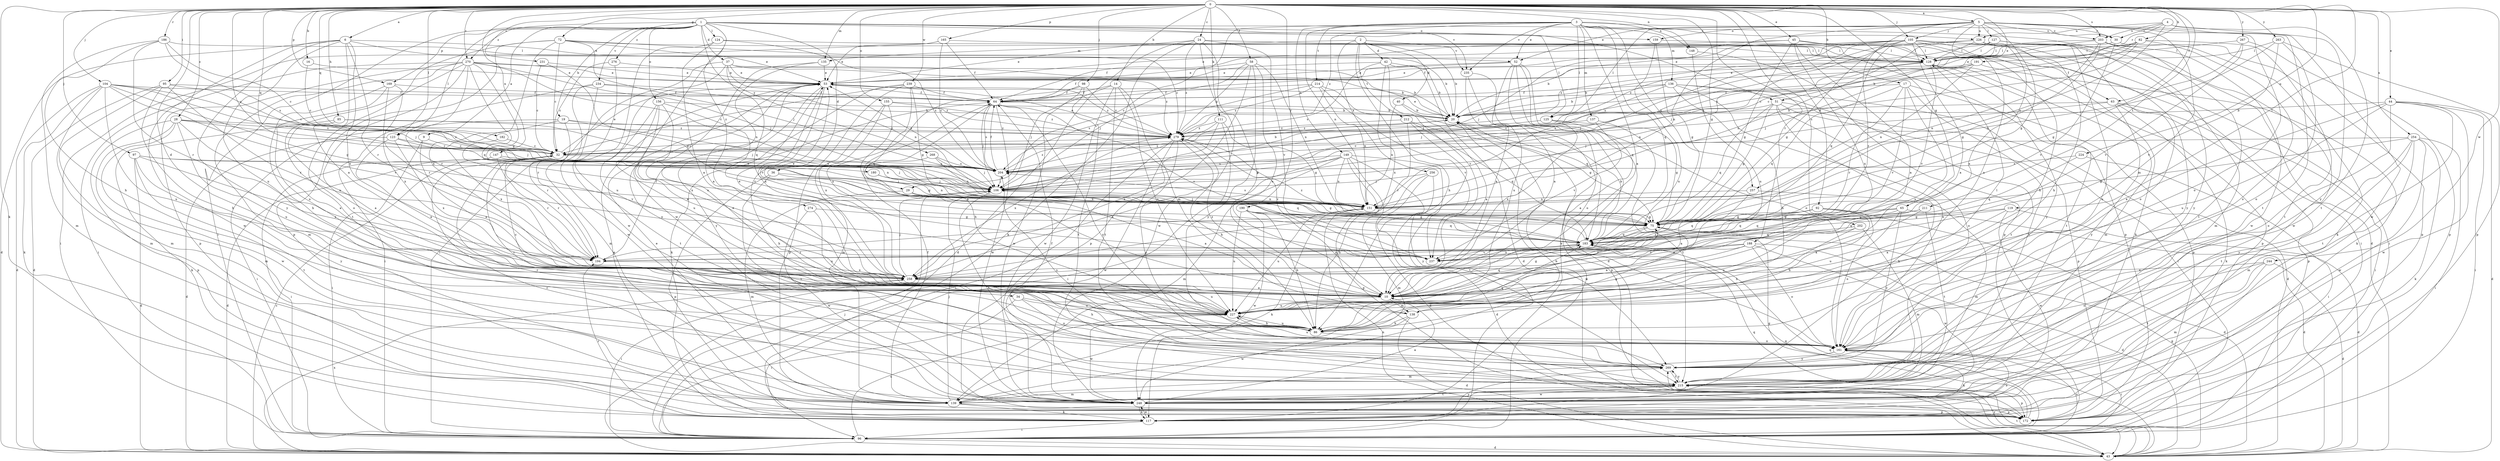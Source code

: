 strict digraph  {
0;
1;
2;
3;
4;
5;
6;
9;
10;
14;
16;
17;
19;
20;
24;
28;
29;
30;
32;
34;
36;
37;
40;
42;
43;
44;
45;
51;
52;
53;
58;
63;
64;
65;
72;
75;
82;
85;
86;
92;
95;
96;
97;
98;
104;
105;
106;
111;
117;
119;
123;
124;
125;
127;
128;
135;
136;
137;
138;
139;
147;
148;
149;
151;
155;
156;
159;
161;
165;
169;
172;
180;
182;
183;
186;
188;
190;
191;
194;
202;
203;
204;
211;
212;
214;
215;
224;
226;
227;
231;
234;
235;
237;
239;
244;
248;
254;
256;
257;
258;
263;
267;
268;
269;
270;
274;
276;
279;
0 -> 5  [label=a];
0 -> 6  [label=a];
0 -> 14  [label=b];
0 -> 16  [label=b];
0 -> 17  [label=b];
0 -> 24  [label=c];
0 -> 28  [label=c];
0 -> 29  [label=c];
0 -> 34  [label=d];
0 -> 44  [label=e];
0 -> 45  [label=e];
0 -> 51  [label=e];
0 -> 58  [label=f];
0 -> 63  [label=f];
0 -> 65  [label=g];
0 -> 72  [label=g];
0 -> 75  [label=g];
0 -> 82  [label=h];
0 -> 85  [label=h];
0 -> 92  [label=i];
0 -> 95  [label=i];
0 -> 97  [label=j];
0 -> 98  [label=j];
0 -> 104  [label=j];
0 -> 105  [label=j];
0 -> 111  [label=k];
0 -> 117  [label=k];
0 -> 119  [label=l];
0 -> 123  [label=l];
0 -> 135  [label=m];
0 -> 147  [label=n];
0 -> 148  [label=n];
0 -> 155  [label=o];
0 -> 165  [label=p];
0 -> 169  [label=p];
0 -> 180  [label=q];
0 -> 182  [label=q];
0 -> 186  [label=r];
0 -> 188  [label=r];
0 -> 190  [label=r];
0 -> 202  [label=s];
0 -> 203  [label=s];
0 -> 211  [label=t];
0 -> 224  [label=u];
0 -> 231  [label=v];
0 -> 239  [label=w];
0 -> 244  [label=w];
0 -> 254  [label=x];
0 -> 263  [label=y];
0 -> 267  [label=y];
0 -> 270  [label=z];
1 -> 9  [label=a];
1 -> 19  [label=b];
1 -> 36  [label=d];
1 -> 37  [label=d];
1 -> 51  [label=e];
1 -> 96  [label=i];
1 -> 123  [label=l];
1 -> 124  [label=l];
1 -> 125  [label=l];
1 -> 156  [label=o];
1 -> 159  [label=o];
1 -> 169  [label=p];
1 -> 226  [label=u];
1 -> 234  [label=v];
1 -> 235  [label=v];
1 -> 248  [label=w];
1 -> 268  [label=y];
1 -> 270  [label=z];
1 -> 274  [label=z];
1 -> 276  [label=z];
2 -> 20  [label=b];
2 -> 40  [label=d];
2 -> 42  [label=d];
2 -> 63  [label=f];
2 -> 86  [label=h];
2 -> 135  [label=m];
2 -> 212  [label=t];
2 -> 235  [label=v];
2 -> 256  [label=x];
3 -> 10  [label=a];
3 -> 29  [label=c];
3 -> 30  [label=c];
3 -> 43  [label=d];
3 -> 52  [label=e];
3 -> 125  [label=l];
3 -> 136  [label=m];
3 -> 137  [label=m];
3 -> 148  [label=n];
3 -> 149  [label=n];
3 -> 151  [label=n];
3 -> 183  [label=q];
3 -> 214  [label=t];
3 -> 235  [label=v];
3 -> 257  [label=x];
3 -> 279  [label=z];
4 -> 30  [label=c];
4 -> 191  [label=r];
4 -> 203  [label=s];
4 -> 215  [label=t];
4 -> 226  [label=u];
4 -> 257  [label=x];
4 -> 269  [label=y];
5 -> 30  [label=c];
5 -> 52  [label=e];
5 -> 75  [label=g];
5 -> 105  [label=j];
5 -> 125  [label=l];
5 -> 127  [label=l];
5 -> 138  [label=m];
5 -> 151  [label=n];
5 -> 159  [label=o];
5 -> 161  [label=o];
5 -> 194  [label=r];
5 -> 203  [label=s];
5 -> 215  [label=t];
5 -> 226  [label=u];
5 -> 227  [label=u];
5 -> 248  [label=w];
6 -> 10  [label=a];
6 -> 20  [label=b];
6 -> 43  [label=d];
6 -> 52  [label=e];
6 -> 194  [label=r];
6 -> 227  [label=u];
6 -> 248  [label=w];
6 -> 258  [label=x];
6 -> 269  [label=y];
9 -> 10  [label=a];
9 -> 32  [label=c];
9 -> 96  [label=i];
10 -> 75  [label=g];
10 -> 138  [label=m];
10 -> 183  [label=q];
10 -> 227  [label=u];
10 -> 279  [label=z];
14 -> 64  [label=f];
14 -> 106  [label=j];
14 -> 138  [label=m];
14 -> 215  [label=t];
14 -> 227  [label=u];
14 -> 248  [label=w];
16 -> 32  [label=c];
16 -> 53  [label=e];
17 -> 64  [label=f];
17 -> 172  [label=p];
17 -> 183  [label=q];
17 -> 194  [label=r];
17 -> 215  [label=t];
17 -> 227  [label=u];
17 -> 237  [label=v];
19 -> 96  [label=i];
19 -> 151  [label=n];
19 -> 194  [label=r];
19 -> 258  [label=x];
19 -> 279  [label=z];
20 -> 53  [label=e];
20 -> 96  [label=i];
20 -> 172  [label=p];
20 -> 279  [label=z];
24 -> 10  [label=a];
24 -> 43  [label=d];
24 -> 53  [label=e];
24 -> 117  [label=k];
24 -> 128  [label=l];
24 -> 237  [label=v];
24 -> 248  [label=w];
24 -> 279  [label=z];
28 -> 10  [label=a];
28 -> 32  [label=c];
28 -> 106  [label=j];
28 -> 139  [label=m];
28 -> 172  [label=p];
28 -> 227  [label=u];
28 -> 248  [label=w];
28 -> 279  [label=z];
29 -> 10  [label=a];
29 -> 75  [label=g];
29 -> 139  [label=m];
29 -> 151  [label=n];
30 -> 128  [label=l];
30 -> 172  [label=p];
30 -> 237  [label=v];
32 -> 20  [label=b];
32 -> 43  [label=d];
32 -> 53  [label=e];
32 -> 194  [label=r];
32 -> 204  [label=s];
34 -> 86  [label=h];
34 -> 96  [label=i];
34 -> 161  [label=o];
34 -> 227  [label=u];
36 -> 106  [label=j];
36 -> 172  [label=p];
36 -> 183  [label=q];
36 -> 215  [label=t];
37 -> 20  [label=b];
37 -> 53  [label=e];
37 -> 96  [label=i];
37 -> 151  [label=n];
37 -> 183  [label=q];
37 -> 227  [label=u];
37 -> 279  [label=z];
40 -> 10  [label=a];
40 -> 20  [label=b];
40 -> 151  [label=n];
42 -> 20  [label=b];
42 -> 43  [label=d];
42 -> 53  [label=e];
42 -> 204  [label=s];
42 -> 237  [label=v];
42 -> 258  [label=x];
43 -> 32  [label=c];
43 -> 75  [label=g];
43 -> 151  [label=n];
43 -> 183  [label=q];
43 -> 215  [label=t];
43 -> 258  [label=x];
43 -> 269  [label=y];
44 -> 10  [label=a];
44 -> 20  [label=b];
44 -> 43  [label=d];
44 -> 96  [label=i];
44 -> 161  [label=o];
44 -> 215  [label=t];
44 -> 227  [label=u];
44 -> 248  [label=w];
45 -> 10  [label=a];
45 -> 53  [label=e];
45 -> 75  [label=g];
45 -> 96  [label=i];
45 -> 106  [label=j];
45 -> 128  [label=l];
45 -> 172  [label=p];
45 -> 258  [label=x];
51 -> 20  [label=b];
51 -> 43  [label=d];
51 -> 75  [label=g];
51 -> 117  [label=k];
51 -> 161  [label=o];
51 -> 172  [label=p];
51 -> 183  [label=q];
52 -> 10  [label=a];
52 -> 43  [label=d];
52 -> 53  [label=e];
52 -> 64  [label=f];
52 -> 117  [label=k];
52 -> 161  [label=o];
52 -> 183  [label=q];
53 -> 64  [label=f];
53 -> 161  [label=o];
53 -> 237  [label=v];
53 -> 258  [label=x];
53 -> 269  [label=y];
53 -> 279  [label=z];
58 -> 10  [label=a];
58 -> 53  [label=e];
58 -> 106  [label=j];
58 -> 151  [label=n];
58 -> 172  [label=p];
58 -> 269  [label=y];
58 -> 279  [label=z];
63 -> 20  [label=b];
63 -> 96  [label=i];
63 -> 106  [label=j];
63 -> 117  [label=k];
63 -> 172  [label=p];
63 -> 269  [label=y];
64 -> 20  [label=b];
64 -> 86  [label=h];
64 -> 106  [label=j];
64 -> 204  [label=s];
64 -> 237  [label=v];
64 -> 248  [label=w];
64 -> 269  [label=y];
65 -> 10  [label=a];
65 -> 43  [label=d];
65 -> 75  [label=g];
65 -> 183  [label=q];
65 -> 227  [label=u];
65 -> 269  [label=y];
72 -> 32  [label=c];
72 -> 53  [label=e];
72 -> 106  [label=j];
72 -> 128  [label=l];
72 -> 172  [label=p];
72 -> 215  [label=t];
72 -> 258  [label=x];
72 -> 279  [label=z];
75 -> 183  [label=q];
75 -> 258  [label=x];
82 -> 20  [label=b];
82 -> 32  [label=c];
82 -> 53  [label=e];
82 -> 128  [label=l];
82 -> 161  [label=o];
82 -> 204  [label=s];
82 -> 215  [label=t];
85 -> 10  [label=a];
85 -> 106  [label=j];
85 -> 117  [label=k];
85 -> 279  [label=z];
86 -> 53  [label=e];
86 -> 75  [label=g];
86 -> 161  [label=o];
86 -> 183  [label=q];
86 -> 227  [label=u];
92 -> 43  [label=d];
92 -> 75  [label=g];
92 -> 86  [label=h];
92 -> 161  [label=o];
92 -> 183  [label=q];
92 -> 194  [label=r];
95 -> 43  [label=d];
95 -> 64  [label=f];
95 -> 86  [label=h];
95 -> 106  [label=j];
95 -> 139  [label=m];
95 -> 194  [label=r];
96 -> 43  [label=d];
96 -> 106  [label=j];
96 -> 161  [label=o];
96 -> 183  [label=q];
96 -> 227  [label=u];
97 -> 43  [label=d];
97 -> 106  [label=j];
97 -> 204  [label=s];
97 -> 215  [label=t];
97 -> 258  [label=x];
97 -> 269  [label=y];
98 -> 64  [label=f];
98 -> 215  [label=t];
98 -> 248  [label=w];
98 -> 258  [label=x];
98 -> 279  [label=z];
104 -> 32  [label=c];
104 -> 43  [label=d];
104 -> 64  [label=f];
104 -> 75  [label=g];
104 -> 117  [label=k];
104 -> 139  [label=m];
104 -> 204  [label=s];
104 -> 227  [label=u];
104 -> 237  [label=v];
105 -> 10  [label=a];
105 -> 20  [label=b];
105 -> 64  [label=f];
105 -> 75  [label=g];
105 -> 86  [label=h];
105 -> 96  [label=i];
105 -> 117  [label=k];
105 -> 128  [label=l];
105 -> 151  [label=n];
105 -> 183  [label=q];
105 -> 269  [label=y];
105 -> 279  [label=z];
106 -> 151  [label=n];
106 -> 215  [label=t];
111 -> 75  [label=g];
111 -> 96  [label=i];
111 -> 204  [label=s];
111 -> 258  [label=x];
111 -> 279  [label=z];
117 -> 53  [label=e];
117 -> 96  [label=i];
117 -> 161  [label=o];
117 -> 194  [label=r];
117 -> 248  [label=w];
117 -> 269  [label=y];
119 -> 10  [label=a];
119 -> 43  [label=d];
119 -> 75  [label=g];
119 -> 183  [label=q];
119 -> 248  [label=w];
123 -> 10  [label=a];
123 -> 32  [label=c];
123 -> 43  [label=d];
123 -> 151  [label=n];
123 -> 258  [label=x];
124 -> 10  [label=a];
124 -> 128  [label=l];
124 -> 204  [label=s];
124 -> 248  [label=w];
125 -> 10  [label=a];
125 -> 75  [label=g];
125 -> 258  [label=x];
125 -> 279  [label=z];
127 -> 32  [label=c];
127 -> 64  [label=f];
127 -> 128  [label=l];
127 -> 161  [label=o];
127 -> 248  [label=w];
127 -> 269  [label=y];
127 -> 279  [label=z];
128 -> 53  [label=e];
128 -> 106  [label=j];
128 -> 139  [label=m];
128 -> 151  [label=n];
128 -> 172  [label=p];
128 -> 215  [label=t];
128 -> 237  [label=v];
128 -> 269  [label=y];
135 -> 10  [label=a];
135 -> 53  [label=e];
135 -> 227  [label=u];
136 -> 20  [label=b];
136 -> 64  [label=f];
136 -> 86  [label=h];
136 -> 96  [label=i];
136 -> 106  [label=j];
136 -> 161  [label=o];
136 -> 215  [label=t];
137 -> 215  [label=t];
137 -> 237  [label=v];
137 -> 279  [label=z];
138 -> 32  [label=c];
138 -> 43  [label=d];
138 -> 86  [label=h];
138 -> 128  [label=l];
138 -> 248  [label=w];
139 -> 20  [label=b];
139 -> 53  [label=e];
139 -> 64  [label=f];
139 -> 106  [label=j];
139 -> 117  [label=k];
139 -> 172  [label=p];
147 -> 75  [label=g];
147 -> 96  [label=i];
147 -> 194  [label=r];
147 -> 204  [label=s];
148 -> 172  [label=p];
148 -> 227  [label=u];
149 -> 43  [label=d];
149 -> 106  [label=j];
149 -> 139  [label=m];
149 -> 151  [label=n];
149 -> 172  [label=p];
149 -> 204  [label=s];
149 -> 215  [label=t];
149 -> 258  [label=x];
149 -> 269  [label=y];
151 -> 75  [label=g];
151 -> 106  [label=j];
151 -> 117  [label=k];
151 -> 204  [label=s];
151 -> 227  [label=u];
155 -> 10  [label=a];
155 -> 20  [label=b];
155 -> 139  [label=m];
155 -> 258  [label=x];
155 -> 279  [label=z];
156 -> 10  [label=a];
156 -> 20  [label=b];
156 -> 215  [label=t];
156 -> 227  [label=u];
156 -> 237  [label=v];
156 -> 258  [label=x];
159 -> 75  [label=g];
159 -> 128  [label=l];
159 -> 227  [label=u];
161 -> 32  [label=c];
161 -> 96  [label=i];
161 -> 117  [label=k];
161 -> 139  [label=m];
161 -> 227  [label=u];
161 -> 269  [label=y];
165 -> 53  [label=e];
165 -> 64  [label=f];
165 -> 96  [label=i];
165 -> 128  [label=l];
165 -> 204  [label=s];
169 -> 64  [label=f];
169 -> 86  [label=h];
169 -> 194  [label=r];
169 -> 227  [label=u];
169 -> 258  [label=x];
172 -> 32  [label=c];
172 -> 75  [label=g];
172 -> 183  [label=q];
180 -> 106  [label=j];
180 -> 151  [label=n];
182 -> 32  [label=c];
182 -> 237  [label=v];
183 -> 20  [label=b];
183 -> 53  [label=e];
183 -> 194  [label=r];
183 -> 237  [label=v];
183 -> 279  [label=z];
186 -> 32  [label=c];
186 -> 86  [label=h];
186 -> 128  [label=l];
186 -> 139  [label=m];
186 -> 194  [label=r];
186 -> 204  [label=s];
188 -> 10  [label=a];
188 -> 43  [label=d];
188 -> 161  [label=o];
188 -> 194  [label=r];
188 -> 227  [label=u];
188 -> 237  [label=v];
188 -> 248  [label=w];
190 -> 10  [label=a];
190 -> 75  [label=g];
190 -> 86  [label=h];
190 -> 183  [label=q];
190 -> 227  [label=u];
190 -> 248  [label=w];
191 -> 20  [label=b];
191 -> 53  [label=e];
191 -> 106  [label=j];
191 -> 117  [label=k];
191 -> 151  [label=n];
194 -> 64  [label=f];
194 -> 258  [label=x];
202 -> 86  [label=h];
202 -> 139  [label=m];
202 -> 183  [label=q];
202 -> 227  [label=u];
203 -> 32  [label=c];
203 -> 75  [label=g];
203 -> 117  [label=k];
203 -> 128  [label=l];
203 -> 151  [label=n];
203 -> 215  [label=t];
203 -> 248  [label=w];
204 -> 53  [label=e];
204 -> 64  [label=f];
204 -> 106  [label=j];
204 -> 279  [label=z];
211 -> 10  [label=a];
211 -> 75  [label=g];
211 -> 183  [label=q];
211 -> 215  [label=t];
212 -> 75  [label=g];
212 -> 96  [label=i];
212 -> 183  [label=q];
212 -> 194  [label=r];
212 -> 279  [label=z];
214 -> 64  [label=f];
214 -> 151  [label=n];
214 -> 183  [label=q];
214 -> 204  [label=s];
214 -> 237  [label=v];
214 -> 279  [label=z];
215 -> 32  [label=c];
215 -> 64  [label=f];
215 -> 139  [label=m];
215 -> 172  [label=p];
215 -> 248  [label=w];
215 -> 269  [label=y];
224 -> 96  [label=i];
224 -> 183  [label=q];
224 -> 204  [label=s];
226 -> 86  [label=h];
226 -> 106  [label=j];
226 -> 128  [label=l];
226 -> 139  [label=m];
226 -> 151  [label=n];
226 -> 161  [label=o];
226 -> 204  [label=s];
226 -> 258  [label=x];
227 -> 86  [label=h];
227 -> 248  [label=w];
231 -> 32  [label=c];
231 -> 53  [label=e];
231 -> 75  [label=g];
234 -> 64  [label=f];
234 -> 96  [label=i];
234 -> 139  [label=m];
234 -> 194  [label=r];
234 -> 279  [label=z];
235 -> 10  [label=a];
235 -> 161  [label=o];
235 -> 227  [label=u];
239 -> 32  [label=c];
239 -> 64  [label=f];
239 -> 75  [label=g];
239 -> 117  [label=k];
239 -> 172  [label=p];
239 -> 183  [label=q];
244 -> 43  [label=d];
244 -> 139  [label=m];
244 -> 161  [label=o];
244 -> 215  [label=t];
244 -> 258  [label=x];
248 -> 10  [label=a];
248 -> 117  [label=k];
248 -> 172  [label=p];
248 -> 215  [label=t];
254 -> 32  [label=c];
254 -> 75  [label=g];
254 -> 96  [label=i];
254 -> 117  [label=k];
254 -> 139  [label=m];
254 -> 215  [label=t];
254 -> 248  [label=w];
254 -> 269  [label=y];
256 -> 43  [label=d];
256 -> 86  [label=h];
256 -> 106  [label=j];
256 -> 139  [label=m];
257 -> 10  [label=a];
257 -> 139  [label=m];
257 -> 151  [label=n];
258 -> 10  [label=a];
258 -> 53  [label=e];
258 -> 96  [label=i];
258 -> 106  [label=j];
258 -> 227  [label=u];
263 -> 128  [label=l];
263 -> 151  [label=n];
263 -> 161  [label=o];
263 -> 172  [label=p];
263 -> 237  [label=v];
267 -> 75  [label=g];
267 -> 128  [label=l];
267 -> 172  [label=p];
267 -> 237  [label=v];
268 -> 86  [label=h];
268 -> 106  [label=j];
268 -> 151  [label=n];
268 -> 204  [label=s];
269 -> 204  [label=s];
269 -> 215  [label=t];
270 -> 20  [label=b];
270 -> 53  [label=e];
270 -> 75  [label=g];
270 -> 96  [label=i];
270 -> 106  [label=j];
270 -> 139  [label=m];
270 -> 151  [label=n];
270 -> 161  [label=o];
270 -> 172  [label=p];
270 -> 183  [label=q];
270 -> 194  [label=r];
270 -> 227  [label=u];
274 -> 75  [label=g];
274 -> 227  [label=u];
274 -> 248  [label=w];
276 -> 32  [label=c];
276 -> 53  [label=e];
276 -> 248  [label=w];
279 -> 32  [label=c];
279 -> 53  [label=e];
279 -> 86  [label=h];
279 -> 96  [label=i];
279 -> 237  [label=v];
279 -> 248  [label=w];
279 -> 258  [label=x];
279 -> 269  [label=y];
}
